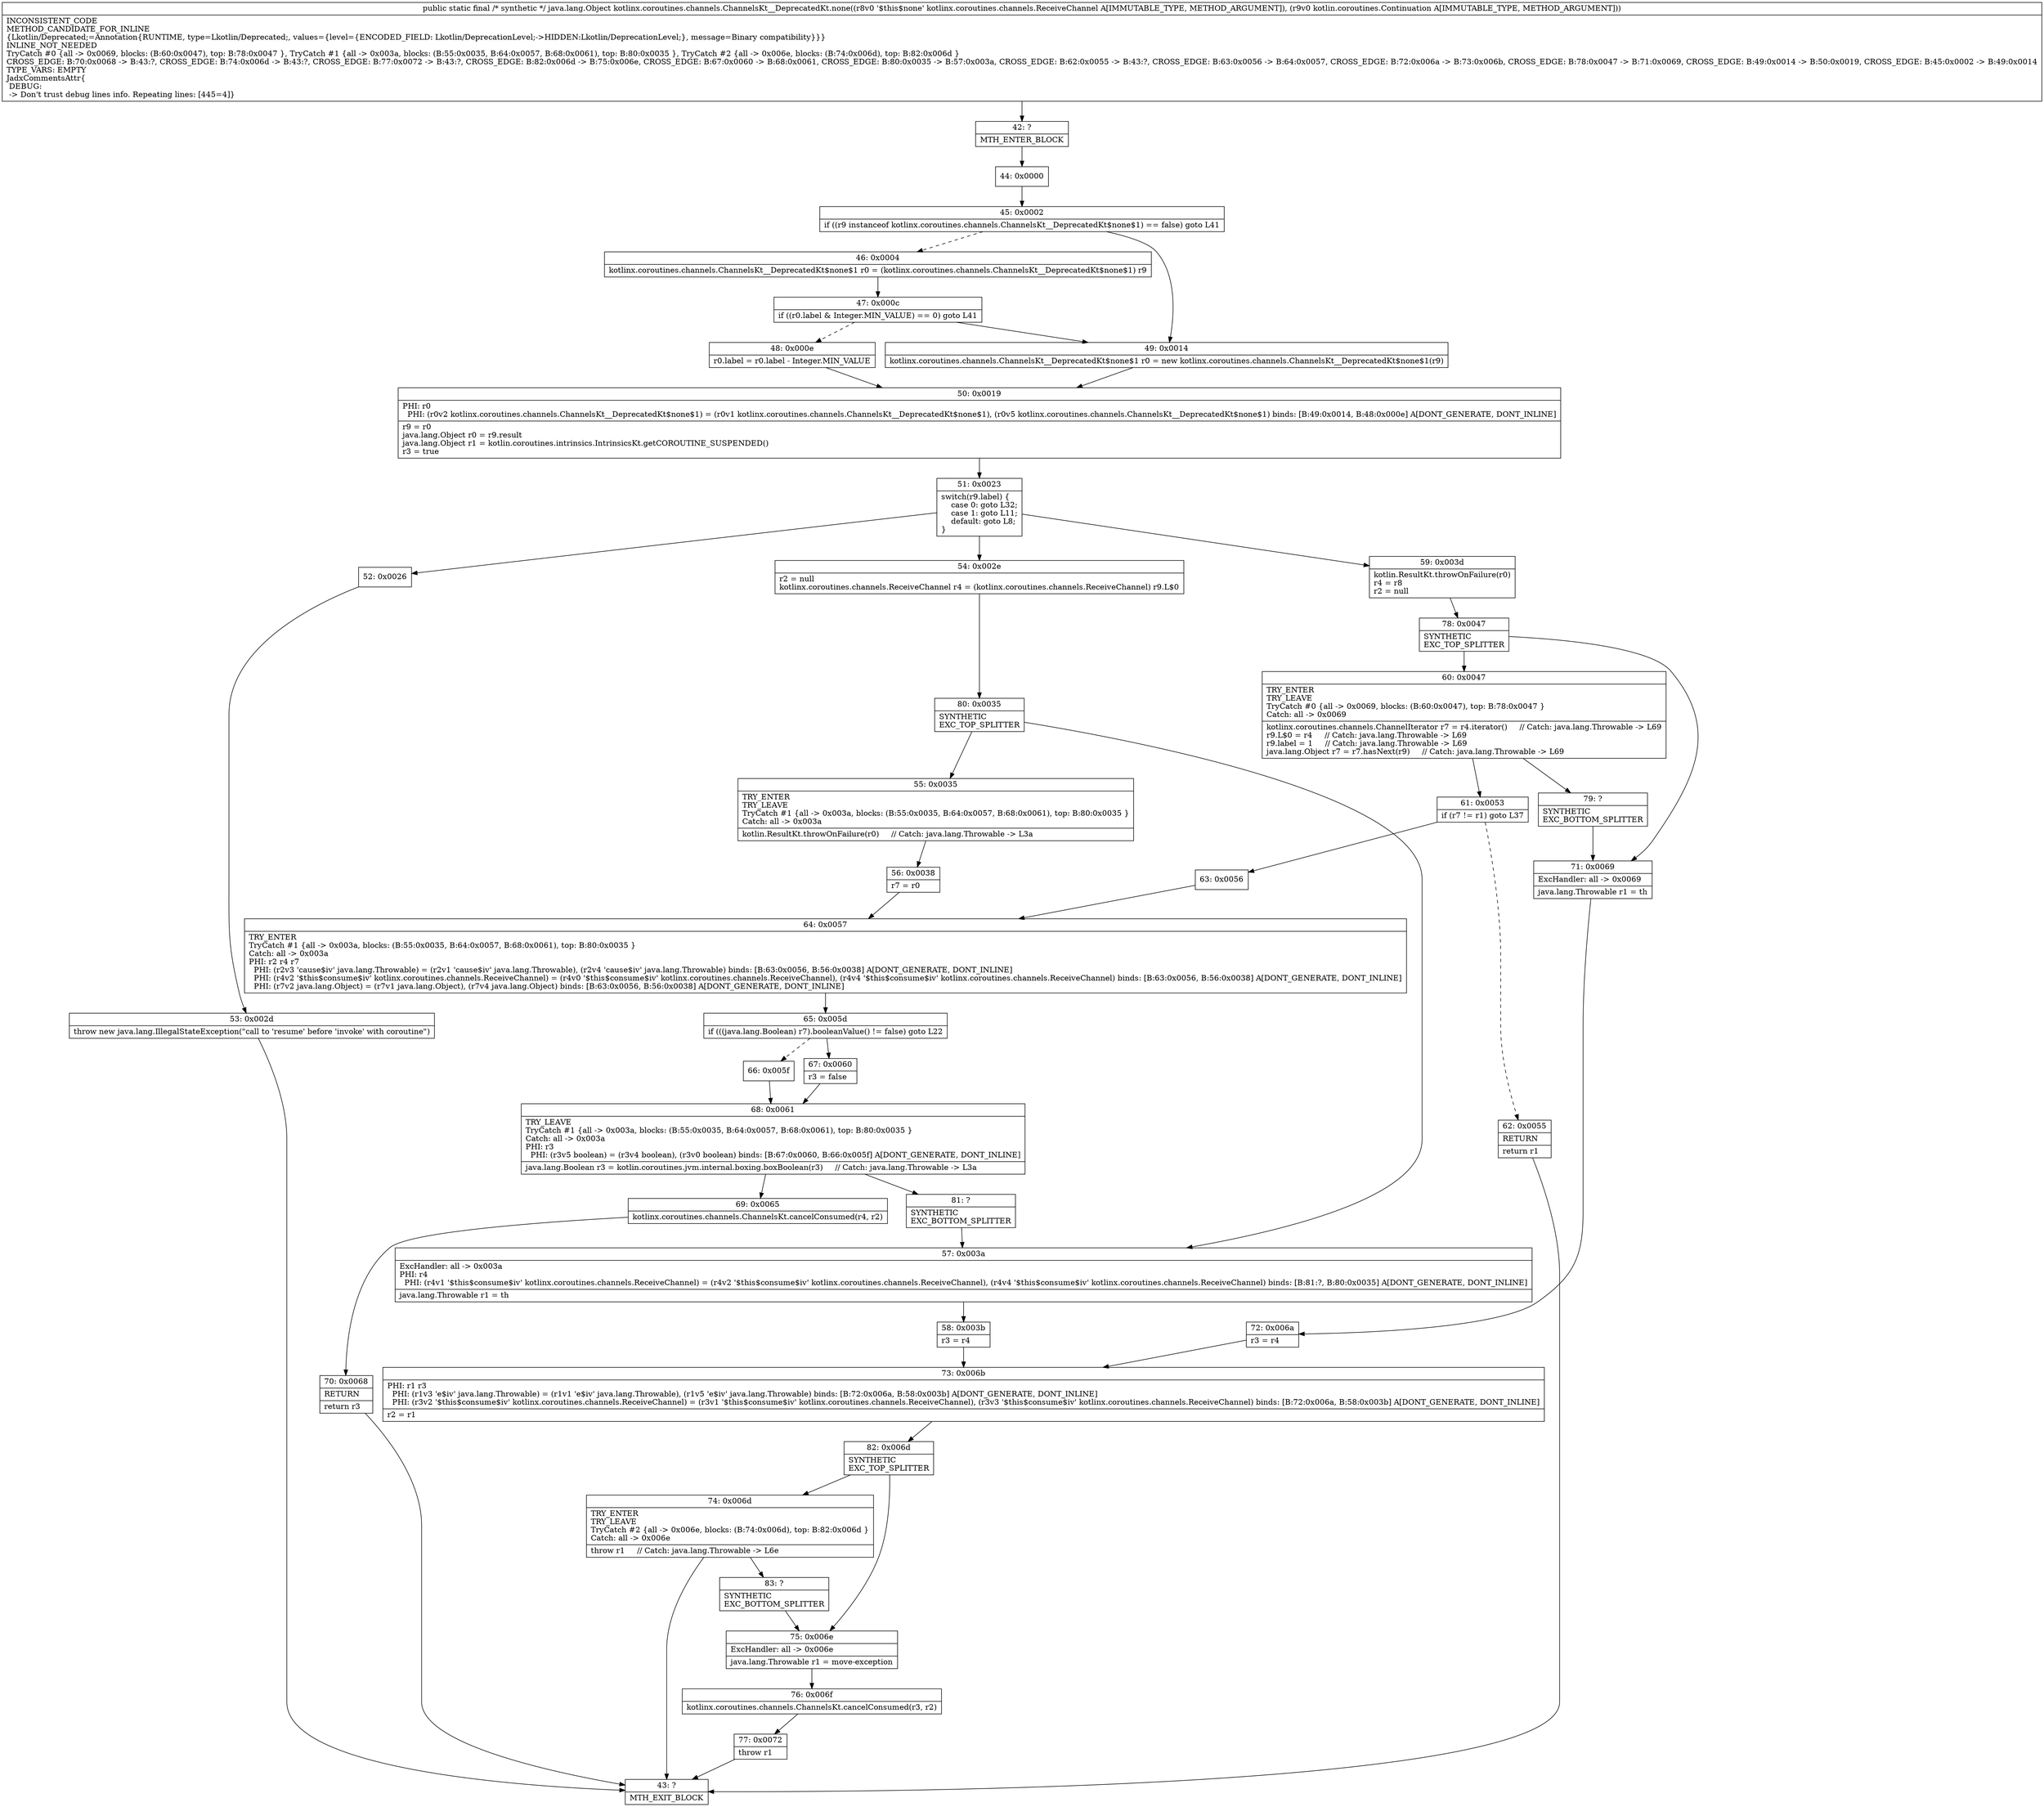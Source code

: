 digraph "CFG forkotlinx.coroutines.channels.ChannelsKt__DeprecatedKt.none(Lkotlinx\/coroutines\/channels\/ReceiveChannel;Lkotlin\/coroutines\/Continuation;)Ljava\/lang\/Object;" {
Node_42 [shape=record,label="{42\:\ ?|MTH_ENTER_BLOCK\l}"];
Node_44 [shape=record,label="{44\:\ 0x0000}"];
Node_45 [shape=record,label="{45\:\ 0x0002|if ((r9 instanceof kotlinx.coroutines.channels.ChannelsKt__DeprecatedKt$none$1) == false) goto L41\l}"];
Node_46 [shape=record,label="{46\:\ 0x0004|kotlinx.coroutines.channels.ChannelsKt__DeprecatedKt$none$1 r0 = (kotlinx.coroutines.channels.ChannelsKt__DeprecatedKt$none$1) r9\l}"];
Node_47 [shape=record,label="{47\:\ 0x000c|if ((r0.label & Integer.MIN_VALUE) == 0) goto L41\l}"];
Node_48 [shape=record,label="{48\:\ 0x000e|r0.label = r0.label \- Integer.MIN_VALUE\l}"];
Node_50 [shape=record,label="{50\:\ 0x0019|PHI: r0 \l  PHI: (r0v2 kotlinx.coroutines.channels.ChannelsKt__DeprecatedKt$none$1) = (r0v1 kotlinx.coroutines.channels.ChannelsKt__DeprecatedKt$none$1), (r0v5 kotlinx.coroutines.channels.ChannelsKt__DeprecatedKt$none$1) binds: [B:49:0x0014, B:48:0x000e] A[DONT_GENERATE, DONT_INLINE]\l|r9 = r0\ljava.lang.Object r0 = r9.result\ljava.lang.Object r1 = kotlin.coroutines.intrinsics.IntrinsicsKt.getCOROUTINE_SUSPENDED()\lr3 = true\l}"];
Node_51 [shape=record,label="{51\:\ 0x0023|switch(r9.label) \{\l    case 0: goto L32;\l    case 1: goto L11;\l    default: goto L8;\l\}\l}"];
Node_52 [shape=record,label="{52\:\ 0x0026}"];
Node_53 [shape=record,label="{53\:\ 0x002d|throw new java.lang.IllegalStateException(\"call to 'resume' before 'invoke' with coroutine\")\l}"];
Node_43 [shape=record,label="{43\:\ ?|MTH_EXIT_BLOCK\l}"];
Node_54 [shape=record,label="{54\:\ 0x002e|r2 = null\lkotlinx.coroutines.channels.ReceiveChannel r4 = (kotlinx.coroutines.channels.ReceiveChannel) r9.L$0\l}"];
Node_80 [shape=record,label="{80\:\ 0x0035|SYNTHETIC\lEXC_TOP_SPLITTER\l}"];
Node_55 [shape=record,label="{55\:\ 0x0035|TRY_ENTER\lTRY_LEAVE\lTryCatch #1 \{all \-\> 0x003a, blocks: (B:55:0x0035, B:64:0x0057, B:68:0x0061), top: B:80:0x0035 \}\lCatch: all \-\> 0x003a\l|kotlin.ResultKt.throwOnFailure(r0)     \/\/ Catch: java.lang.Throwable \-\> L3a\l}"];
Node_56 [shape=record,label="{56\:\ 0x0038|r7 = r0\l}"];
Node_64 [shape=record,label="{64\:\ 0x0057|TRY_ENTER\lTryCatch #1 \{all \-\> 0x003a, blocks: (B:55:0x0035, B:64:0x0057, B:68:0x0061), top: B:80:0x0035 \}\lCatch: all \-\> 0x003a\lPHI: r2 r4 r7 \l  PHI: (r2v3 'cause$iv' java.lang.Throwable) = (r2v1 'cause$iv' java.lang.Throwable), (r2v4 'cause$iv' java.lang.Throwable) binds: [B:63:0x0056, B:56:0x0038] A[DONT_GENERATE, DONT_INLINE]\l  PHI: (r4v2 '$this$consume$iv' kotlinx.coroutines.channels.ReceiveChannel) = (r4v0 '$this$consume$iv' kotlinx.coroutines.channels.ReceiveChannel), (r4v4 '$this$consume$iv' kotlinx.coroutines.channels.ReceiveChannel) binds: [B:63:0x0056, B:56:0x0038] A[DONT_GENERATE, DONT_INLINE]\l  PHI: (r7v2 java.lang.Object) = (r7v1 java.lang.Object), (r7v4 java.lang.Object) binds: [B:63:0x0056, B:56:0x0038] A[DONT_GENERATE, DONT_INLINE]\l}"];
Node_65 [shape=record,label="{65\:\ 0x005d|if (((java.lang.Boolean) r7).booleanValue() != false) goto L22\l}"];
Node_66 [shape=record,label="{66\:\ 0x005f}"];
Node_68 [shape=record,label="{68\:\ 0x0061|TRY_LEAVE\lTryCatch #1 \{all \-\> 0x003a, blocks: (B:55:0x0035, B:64:0x0057, B:68:0x0061), top: B:80:0x0035 \}\lCatch: all \-\> 0x003a\lPHI: r3 \l  PHI: (r3v5 boolean) = (r3v4 boolean), (r3v0 boolean) binds: [B:67:0x0060, B:66:0x005f] A[DONT_GENERATE, DONT_INLINE]\l|java.lang.Boolean r3 = kotlin.coroutines.jvm.internal.boxing.boxBoolean(r3)     \/\/ Catch: java.lang.Throwable \-\> L3a\l}"];
Node_69 [shape=record,label="{69\:\ 0x0065|kotlinx.coroutines.channels.ChannelsKt.cancelConsumed(r4, r2)\l}"];
Node_70 [shape=record,label="{70\:\ 0x0068|RETURN\l|return r3\l}"];
Node_81 [shape=record,label="{81\:\ ?|SYNTHETIC\lEXC_BOTTOM_SPLITTER\l}"];
Node_67 [shape=record,label="{67\:\ 0x0060|r3 = false\l}"];
Node_57 [shape=record,label="{57\:\ 0x003a|ExcHandler: all \-\> 0x003a\lPHI: r4 \l  PHI: (r4v1 '$this$consume$iv' kotlinx.coroutines.channels.ReceiveChannel) = (r4v2 '$this$consume$iv' kotlinx.coroutines.channels.ReceiveChannel), (r4v4 '$this$consume$iv' kotlinx.coroutines.channels.ReceiveChannel) binds: [B:81:?, B:80:0x0035] A[DONT_GENERATE, DONT_INLINE]\l|java.lang.Throwable r1 = th\l}"];
Node_58 [shape=record,label="{58\:\ 0x003b|r3 = r4\l}"];
Node_73 [shape=record,label="{73\:\ 0x006b|PHI: r1 r3 \l  PHI: (r1v3 'e$iv' java.lang.Throwable) = (r1v1 'e$iv' java.lang.Throwable), (r1v5 'e$iv' java.lang.Throwable) binds: [B:72:0x006a, B:58:0x003b] A[DONT_GENERATE, DONT_INLINE]\l  PHI: (r3v2 '$this$consume$iv' kotlinx.coroutines.channels.ReceiveChannel) = (r3v1 '$this$consume$iv' kotlinx.coroutines.channels.ReceiveChannel), (r3v3 '$this$consume$iv' kotlinx.coroutines.channels.ReceiveChannel) binds: [B:72:0x006a, B:58:0x003b] A[DONT_GENERATE, DONT_INLINE]\l|r2 = r1\l}"];
Node_82 [shape=record,label="{82\:\ 0x006d|SYNTHETIC\lEXC_TOP_SPLITTER\l}"];
Node_74 [shape=record,label="{74\:\ 0x006d|TRY_ENTER\lTRY_LEAVE\lTryCatch #2 \{all \-\> 0x006e, blocks: (B:74:0x006d), top: B:82:0x006d \}\lCatch: all \-\> 0x006e\l|throw r1     \/\/ Catch: java.lang.Throwable \-\> L6e\l}"];
Node_83 [shape=record,label="{83\:\ ?|SYNTHETIC\lEXC_BOTTOM_SPLITTER\l}"];
Node_75 [shape=record,label="{75\:\ 0x006e|ExcHandler: all \-\> 0x006e\l|java.lang.Throwable r1 = move\-exception\l}"];
Node_76 [shape=record,label="{76\:\ 0x006f|kotlinx.coroutines.channels.ChannelsKt.cancelConsumed(r3, r2)\l}"];
Node_77 [shape=record,label="{77\:\ 0x0072|throw r1\l}"];
Node_59 [shape=record,label="{59\:\ 0x003d|kotlin.ResultKt.throwOnFailure(r0)\lr4 = r8\lr2 = null\l}"];
Node_78 [shape=record,label="{78\:\ 0x0047|SYNTHETIC\lEXC_TOP_SPLITTER\l}"];
Node_60 [shape=record,label="{60\:\ 0x0047|TRY_ENTER\lTRY_LEAVE\lTryCatch #0 \{all \-\> 0x0069, blocks: (B:60:0x0047), top: B:78:0x0047 \}\lCatch: all \-\> 0x0069\l|kotlinx.coroutines.channels.ChannelIterator r7 = r4.iterator()     \/\/ Catch: java.lang.Throwable \-\> L69\lr9.L$0 = r4     \/\/ Catch: java.lang.Throwable \-\> L69\lr9.label = 1     \/\/ Catch: java.lang.Throwable \-\> L69\ljava.lang.Object r7 = r7.hasNext(r9)     \/\/ Catch: java.lang.Throwable \-\> L69\l}"];
Node_61 [shape=record,label="{61\:\ 0x0053|if (r7 != r1) goto L37\l}"];
Node_62 [shape=record,label="{62\:\ 0x0055|RETURN\l|return r1\l}"];
Node_63 [shape=record,label="{63\:\ 0x0056}"];
Node_79 [shape=record,label="{79\:\ ?|SYNTHETIC\lEXC_BOTTOM_SPLITTER\l}"];
Node_71 [shape=record,label="{71\:\ 0x0069|ExcHandler: all \-\> 0x0069\l|java.lang.Throwable r1 = th\l}"];
Node_72 [shape=record,label="{72\:\ 0x006a|r3 = r4\l}"];
Node_49 [shape=record,label="{49\:\ 0x0014|kotlinx.coroutines.channels.ChannelsKt__DeprecatedKt$none$1 r0 = new kotlinx.coroutines.channels.ChannelsKt__DeprecatedKt$none$1(r9)\l}"];
MethodNode[shape=record,label="{public static final \/* synthetic *\/ java.lang.Object kotlinx.coroutines.channels.ChannelsKt__DeprecatedKt.none((r8v0 '$this$none' kotlinx.coroutines.channels.ReceiveChannel A[IMMUTABLE_TYPE, METHOD_ARGUMENT]), (r9v0 kotlin.coroutines.Continuation A[IMMUTABLE_TYPE, METHOD_ARGUMENT]))  | INCONSISTENT_CODE\lMETHOD_CANDIDATE_FOR_INLINE\l\{Lkotlin\/Deprecated;=Annotation\{RUNTIME, type=Lkotlin\/Deprecated;, values=\{level=\{ENCODED_FIELD: Lkotlin\/DeprecationLevel;\-\>HIDDEN:Lkotlin\/DeprecationLevel;\}, message=Binary compatibility\}\}\}\lINLINE_NOT_NEEDED\lTryCatch #0 \{all \-\> 0x0069, blocks: (B:60:0x0047), top: B:78:0x0047 \}, TryCatch #1 \{all \-\> 0x003a, blocks: (B:55:0x0035, B:64:0x0057, B:68:0x0061), top: B:80:0x0035 \}, TryCatch #2 \{all \-\> 0x006e, blocks: (B:74:0x006d), top: B:82:0x006d \}\lCROSS_EDGE: B:70:0x0068 \-\> B:43:?, CROSS_EDGE: B:74:0x006d \-\> B:43:?, CROSS_EDGE: B:77:0x0072 \-\> B:43:?, CROSS_EDGE: B:82:0x006d \-\> B:75:0x006e, CROSS_EDGE: B:67:0x0060 \-\> B:68:0x0061, CROSS_EDGE: B:80:0x0035 \-\> B:57:0x003a, CROSS_EDGE: B:62:0x0055 \-\> B:43:?, CROSS_EDGE: B:63:0x0056 \-\> B:64:0x0057, CROSS_EDGE: B:72:0x006a \-\> B:73:0x006b, CROSS_EDGE: B:78:0x0047 \-\> B:71:0x0069, CROSS_EDGE: B:49:0x0014 \-\> B:50:0x0019, CROSS_EDGE: B:45:0x0002 \-\> B:49:0x0014\lTYPE_VARS: EMPTY\lJadxCommentsAttr\{\l DEBUG: \l \-\> Don't trust debug lines info. Repeating lines: [445=4]\}\l}"];
MethodNode -> Node_42;Node_42 -> Node_44;
Node_44 -> Node_45;
Node_45 -> Node_46[style=dashed];
Node_45 -> Node_49;
Node_46 -> Node_47;
Node_47 -> Node_48[style=dashed];
Node_47 -> Node_49;
Node_48 -> Node_50;
Node_50 -> Node_51;
Node_51 -> Node_52;
Node_51 -> Node_54;
Node_51 -> Node_59;
Node_52 -> Node_53;
Node_53 -> Node_43;
Node_54 -> Node_80;
Node_80 -> Node_55;
Node_80 -> Node_57;
Node_55 -> Node_56;
Node_56 -> Node_64;
Node_64 -> Node_65;
Node_65 -> Node_66[style=dashed];
Node_65 -> Node_67;
Node_66 -> Node_68;
Node_68 -> Node_69;
Node_68 -> Node_81;
Node_69 -> Node_70;
Node_70 -> Node_43;
Node_81 -> Node_57;
Node_67 -> Node_68;
Node_57 -> Node_58;
Node_58 -> Node_73;
Node_73 -> Node_82;
Node_82 -> Node_74;
Node_82 -> Node_75;
Node_74 -> Node_43;
Node_74 -> Node_83;
Node_83 -> Node_75;
Node_75 -> Node_76;
Node_76 -> Node_77;
Node_77 -> Node_43;
Node_59 -> Node_78;
Node_78 -> Node_60;
Node_78 -> Node_71;
Node_60 -> Node_61;
Node_60 -> Node_79;
Node_61 -> Node_62[style=dashed];
Node_61 -> Node_63;
Node_62 -> Node_43;
Node_63 -> Node_64;
Node_79 -> Node_71;
Node_71 -> Node_72;
Node_72 -> Node_73;
Node_49 -> Node_50;
}

